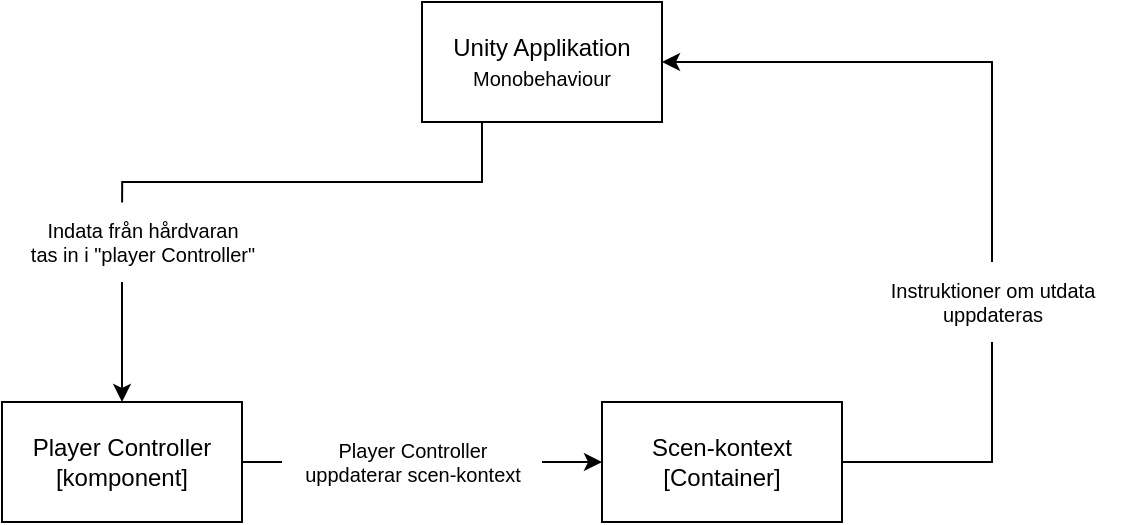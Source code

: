 <mxfile version="20.8.20" type="github">
  <diagram name="Page-1" id="i9JldPu26YtMo8hkxbtT">
    <mxGraphModel dx="623" dy="565" grid="1" gridSize="10" guides="1" tooltips="1" connect="1" arrows="1" fold="1" page="1" pageScale="1" pageWidth="850" pageHeight="1100" math="0" shadow="0">
      <root>
        <mxCell id="0" />
        <mxCell id="1" parent="0" />
        <mxCell id="0PBJIJ77ZZeBExuxqklM-14" style="edgeStyle=orthogonalEdgeStyle;rounded=0;orthogonalLoop=1;jettySize=auto;html=1;entryX=0.5;entryY=0;entryDx=0;entryDy=0;fontSize=10;startArrow=none;" edge="1" parent="1" source="0PBJIJ77ZZeBExuxqklM-15" target="0PBJIJ77ZZeBExuxqklM-3">
          <mxGeometry relative="1" as="geometry">
            <mxPoint x="350" y="70" as="sourcePoint" />
            <Array as="points">
              <mxPoint x="170" y="160" />
              <mxPoint x="170" y="160" />
            </Array>
          </mxGeometry>
        </mxCell>
        <mxCell id="0PBJIJ77ZZeBExuxqklM-1" value="Unity Applikation&lt;br&gt;&lt;font style=&quot;font-size: 10px;&quot;&gt;Monobehaviour&lt;/font&gt;" style="rounded=0;whiteSpace=wrap;html=1;" vertex="1" parent="1">
          <mxGeometry x="320" y="10" width="120" height="60" as="geometry" />
        </mxCell>
        <mxCell id="0PBJIJ77ZZeBExuxqklM-16" style="edgeStyle=orthogonalEdgeStyle;rounded=0;orthogonalLoop=1;jettySize=auto;html=1;entryX=0;entryY=0.5;entryDx=0;entryDy=0;fontSize=10;startArrow=none;" edge="1" parent="1" source="0PBJIJ77ZZeBExuxqklM-18" target="0PBJIJ77ZZeBExuxqklM-11">
          <mxGeometry relative="1" as="geometry">
            <Array as="points">
              <mxPoint x="320" y="240" />
              <mxPoint x="320" y="240" />
            </Array>
          </mxGeometry>
        </mxCell>
        <mxCell id="0PBJIJ77ZZeBExuxqklM-3" value="Player Controller&lt;br&gt;[komponent]" style="rounded=0;whiteSpace=wrap;html=1;" vertex="1" parent="1">
          <mxGeometry x="110" y="210" width="120" height="60" as="geometry" />
        </mxCell>
        <mxCell id="0PBJIJ77ZZeBExuxqklM-21" style="edgeStyle=orthogonalEdgeStyle;rounded=0;orthogonalLoop=1;jettySize=auto;html=1;fontSize=10;entryX=1;entryY=0.5;entryDx=0;entryDy=0;startArrow=none;" edge="1" parent="1" source="0PBJIJ77ZZeBExuxqklM-22" target="0PBJIJ77ZZeBExuxqklM-1">
          <mxGeometry relative="1" as="geometry">
            <mxPoint x="620" y="110" as="targetPoint" />
            <Array as="points">
              <mxPoint x="605" y="40" />
            </Array>
          </mxGeometry>
        </mxCell>
        <mxCell id="0PBJIJ77ZZeBExuxqklM-11" value="Scen-kontext&lt;br&gt;[Container]" style="rounded=0;whiteSpace=wrap;html=1;" vertex="1" parent="1">
          <mxGeometry x="410" y="210" width="120" height="60" as="geometry" />
        </mxCell>
        <mxCell id="0PBJIJ77ZZeBExuxqklM-17" value="" style="edgeStyle=orthogonalEdgeStyle;rounded=0;orthogonalLoop=1;jettySize=auto;html=1;entryX=0;entryY=0.5;entryDx=0;entryDy=0;fontSize=10;endArrow=none;" edge="1" parent="1" target="0PBJIJ77ZZeBExuxqklM-18">
          <mxGeometry relative="1" as="geometry">
            <mxPoint x="230" y="240" as="sourcePoint" />
            <mxPoint x="330" y="240" as="targetPoint" />
          </mxGeometry>
        </mxCell>
        <mxCell id="0PBJIJ77ZZeBExuxqklM-18" value="Player Controller&lt;br&gt;uppdaterar scen-kontext" style="text;html=1;align=center;verticalAlign=middle;resizable=0;points=[];autosize=1;strokeColor=none;fillColor=none;fontSize=10;" vertex="1" parent="1">
          <mxGeometry x="250" y="220" width="130" height="40" as="geometry" />
        </mxCell>
        <mxCell id="0PBJIJ77ZZeBExuxqklM-19" value="" style="edgeStyle=orthogonalEdgeStyle;rounded=0;orthogonalLoop=1;jettySize=auto;html=1;entryX=0.429;entryY=0.006;entryDx=0;entryDy=0;fontSize=10;endArrow=none;entryPerimeter=0;" edge="1" parent="1" target="0PBJIJ77ZZeBExuxqklM-15">
          <mxGeometry relative="1" as="geometry">
            <mxPoint x="350" y="70" as="sourcePoint" />
            <mxPoint x="170" y="210" as="targetPoint" />
            <Array as="points">
              <mxPoint x="350" y="100" />
              <mxPoint x="170" y="100" />
            </Array>
          </mxGeometry>
        </mxCell>
        <mxCell id="0PBJIJ77ZZeBExuxqklM-15" value="Indata från hårdvaran&lt;br&gt;tas in i &quot;player Controller&quot;" style="text;html=1;align=center;verticalAlign=middle;resizable=0;points=[];autosize=1;strokeColor=none;fillColor=none;fontSize=10;" vertex="1" parent="1">
          <mxGeometry x="110" y="110" width="140" height="40" as="geometry" />
        </mxCell>
        <mxCell id="0PBJIJ77ZZeBExuxqklM-23" value="" style="edgeStyle=orthogonalEdgeStyle;rounded=0;orthogonalLoop=1;jettySize=auto;html=1;fontSize=10;endArrow=none;" edge="1" parent="1" source="0PBJIJ77ZZeBExuxqklM-11" target="0PBJIJ77ZZeBExuxqklM-22">
          <mxGeometry relative="1" as="geometry">
            <mxPoint x="440" y="40" as="targetPoint" />
            <mxPoint x="530" y="240" as="sourcePoint" />
            <Array as="points">
              <mxPoint x="605" y="240" />
            </Array>
          </mxGeometry>
        </mxCell>
        <mxCell id="0PBJIJ77ZZeBExuxqklM-22" value="Instruktioner om utdata &lt;br&gt;uppdateras" style="text;html=1;align=center;verticalAlign=middle;resizable=0;points=[];autosize=1;strokeColor=none;fillColor=none;fontSize=10;" vertex="1" parent="1">
          <mxGeometry x="540" y="140" width="130" height="40" as="geometry" />
        </mxCell>
      </root>
    </mxGraphModel>
  </diagram>
</mxfile>

